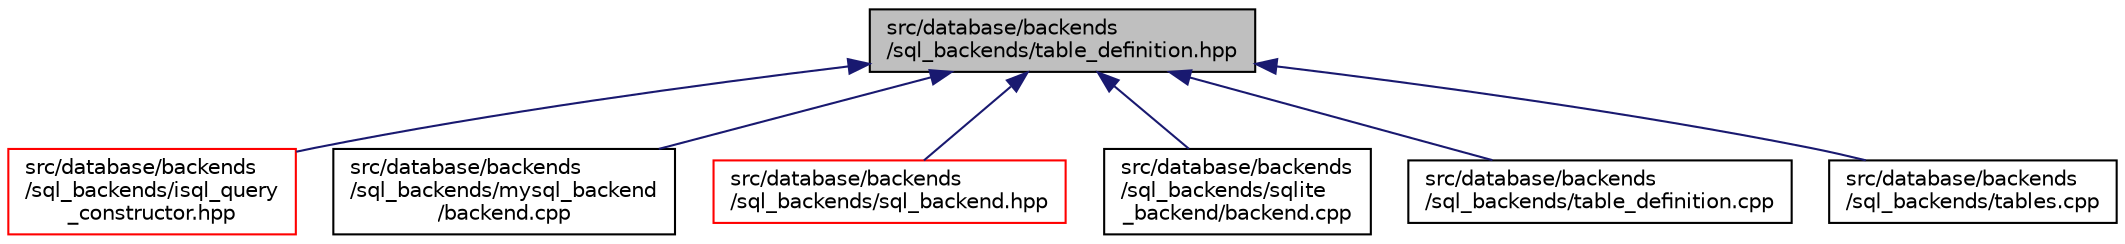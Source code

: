 digraph "src/database/backends/sql_backends/table_definition.hpp"
{
 // LATEX_PDF_SIZE
  edge [fontname="Helvetica",fontsize="10",labelfontname="Helvetica",labelfontsize="10"];
  node [fontname="Helvetica",fontsize="10",shape=record];
  Node1 [label="src/database/backends\l/sql_backends/table_definition.hpp",height=0.2,width=0.4,color="black", fillcolor="grey75", style="filled", fontcolor="black",tooltip=" "];
  Node1 -> Node2 [dir="back",color="midnightblue",fontsize="10",style="solid",fontname="Helvetica"];
  Node2 [label="src/database/backends\l/sql_backends/isql_query\l_constructor.hpp",height=0.2,width=0.4,color="red", fillcolor="white", style="filled",URL="$isql__query__constructor_8hpp.html",tooltip=" "];
  Node1 -> Node6 [dir="back",color="midnightblue",fontsize="10",style="solid",fontname="Helvetica"];
  Node6 [label="src/database/backends\l/sql_backends/mysql_backend\l/backend.cpp",height=0.2,width=0.4,color="black", fillcolor="white", style="filled",URL="$mysql__backend_2backend_8cpp.html",tooltip=" "];
  Node1 -> Node27 [dir="back",color="midnightblue",fontsize="10",style="solid",fontname="Helvetica"];
  Node27 [label="src/database/backends\l/sql_backends/sql_backend.hpp",height=0.2,width=0.4,color="red", fillcolor="white", style="filled",URL="$sql__backend_8hpp.html",tooltip=" "];
  Node1 -> Node8 [dir="back",color="midnightblue",fontsize="10",style="solid",fontname="Helvetica"];
  Node8 [label="src/database/backends\l/sql_backends/sqlite\l_backend/backend.cpp",height=0.2,width=0.4,color="black", fillcolor="white", style="filled",URL="$sqlite__backend_2backend_8cpp.html",tooltip=" "];
  Node1 -> Node30 [dir="back",color="midnightblue",fontsize="10",style="solid",fontname="Helvetica"];
  Node30 [label="src/database/backends\l/sql_backends/table_definition.cpp",height=0.2,width=0.4,color="black", fillcolor="white", style="filled",URL="$table__definition_8cpp.html",tooltip=" "];
  Node1 -> Node31 [dir="back",color="midnightblue",fontsize="10",style="solid",fontname="Helvetica"];
  Node31 [label="src/database/backends\l/sql_backends/tables.cpp",height=0.2,width=0.4,color="black", fillcolor="white", style="filled",URL="$tables_8cpp.html",tooltip=" "];
}
